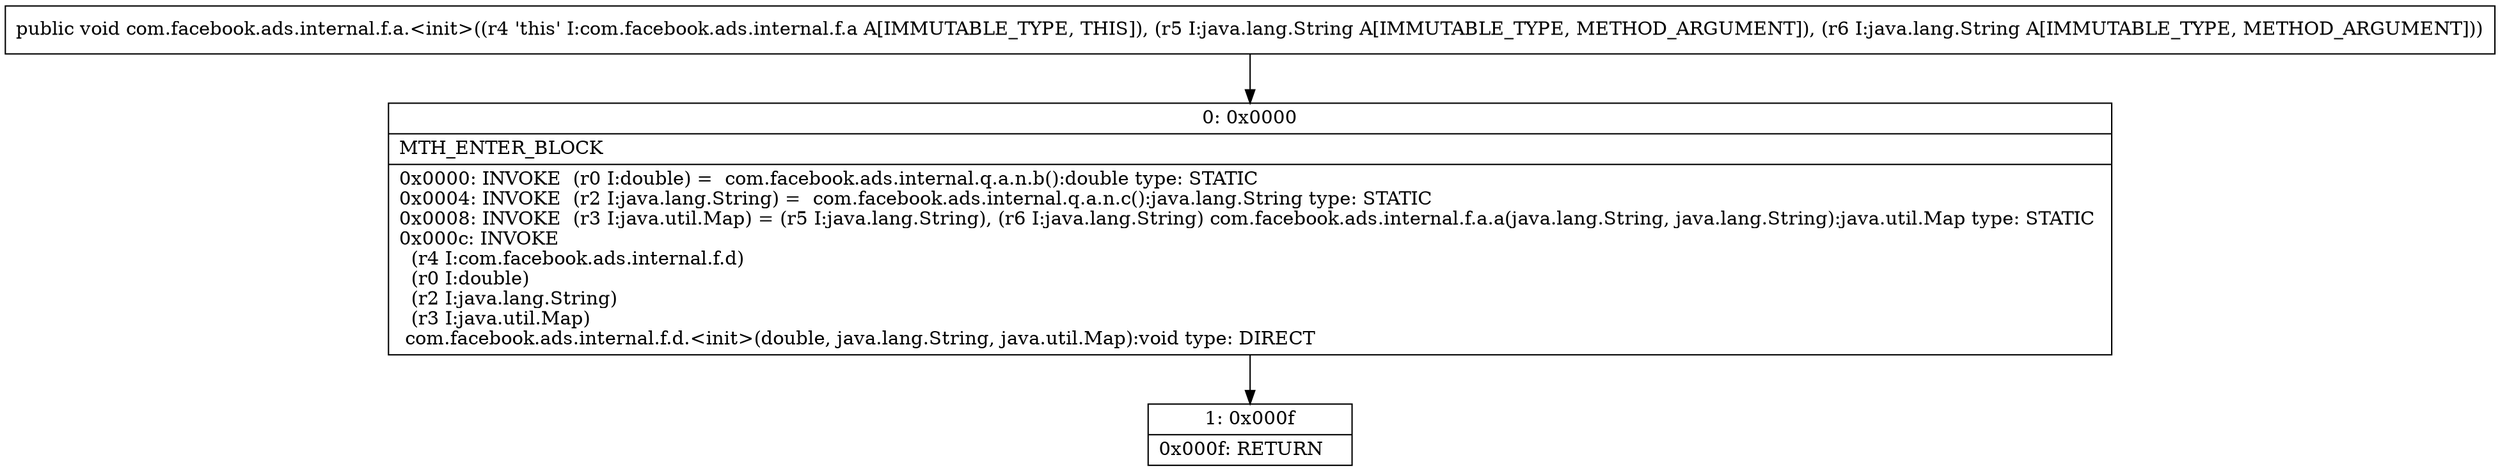 digraph "CFG forcom.facebook.ads.internal.f.a.\<init\>(Ljava\/lang\/String;Ljava\/lang\/String;)V" {
Node_0 [shape=record,label="{0\:\ 0x0000|MTH_ENTER_BLOCK\l|0x0000: INVOKE  (r0 I:double) =  com.facebook.ads.internal.q.a.n.b():double type: STATIC \l0x0004: INVOKE  (r2 I:java.lang.String) =  com.facebook.ads.internal.q.a.n.c():java.lang.String type: STATIC \l0x0008: INVOKE  (r3 I:java.util.Map) = (r5 I:java.lang.String), (r6 I:java.lang.String) com.facebook.ads.internal.f.a.a(java.lang.String, java.lang.String):java.util.Map type: STATIC \l0x000c: INVOKE  \l  (r4 I:com.facebook.ads.internal.f.d)\l  (r0 I:double)\l  (r2 I:java.lang.String)\l  (r3 I:java.util.Map)\l com.facebook.ads.internal.f.d.\<init\>(double, java.lang.String, java.util.Map):void type: DIRECT \l}"];
Node_1 [shape=record,label="{1\:\ 0x000f|0x000f: RETURN   \l}"];
MethodNode[shape=record,label="{public void com.facebook.ads.internal.f.a.\<init\>((r4 'this' I:com.facebook.ads.internal.f.a A[IMMUTABLE_TYPE, THIS]), (r5 I:java.lang.String A[IMMUTABLE_TYPE, METHOD_ARGUMENT]), (r6 I:java.lang.String A[IMMUTABLE_TYPE, METHOD_ARGUMENT])) }"];
MethodNode -> Node_0;
Node_0 -> Node_1;
}

